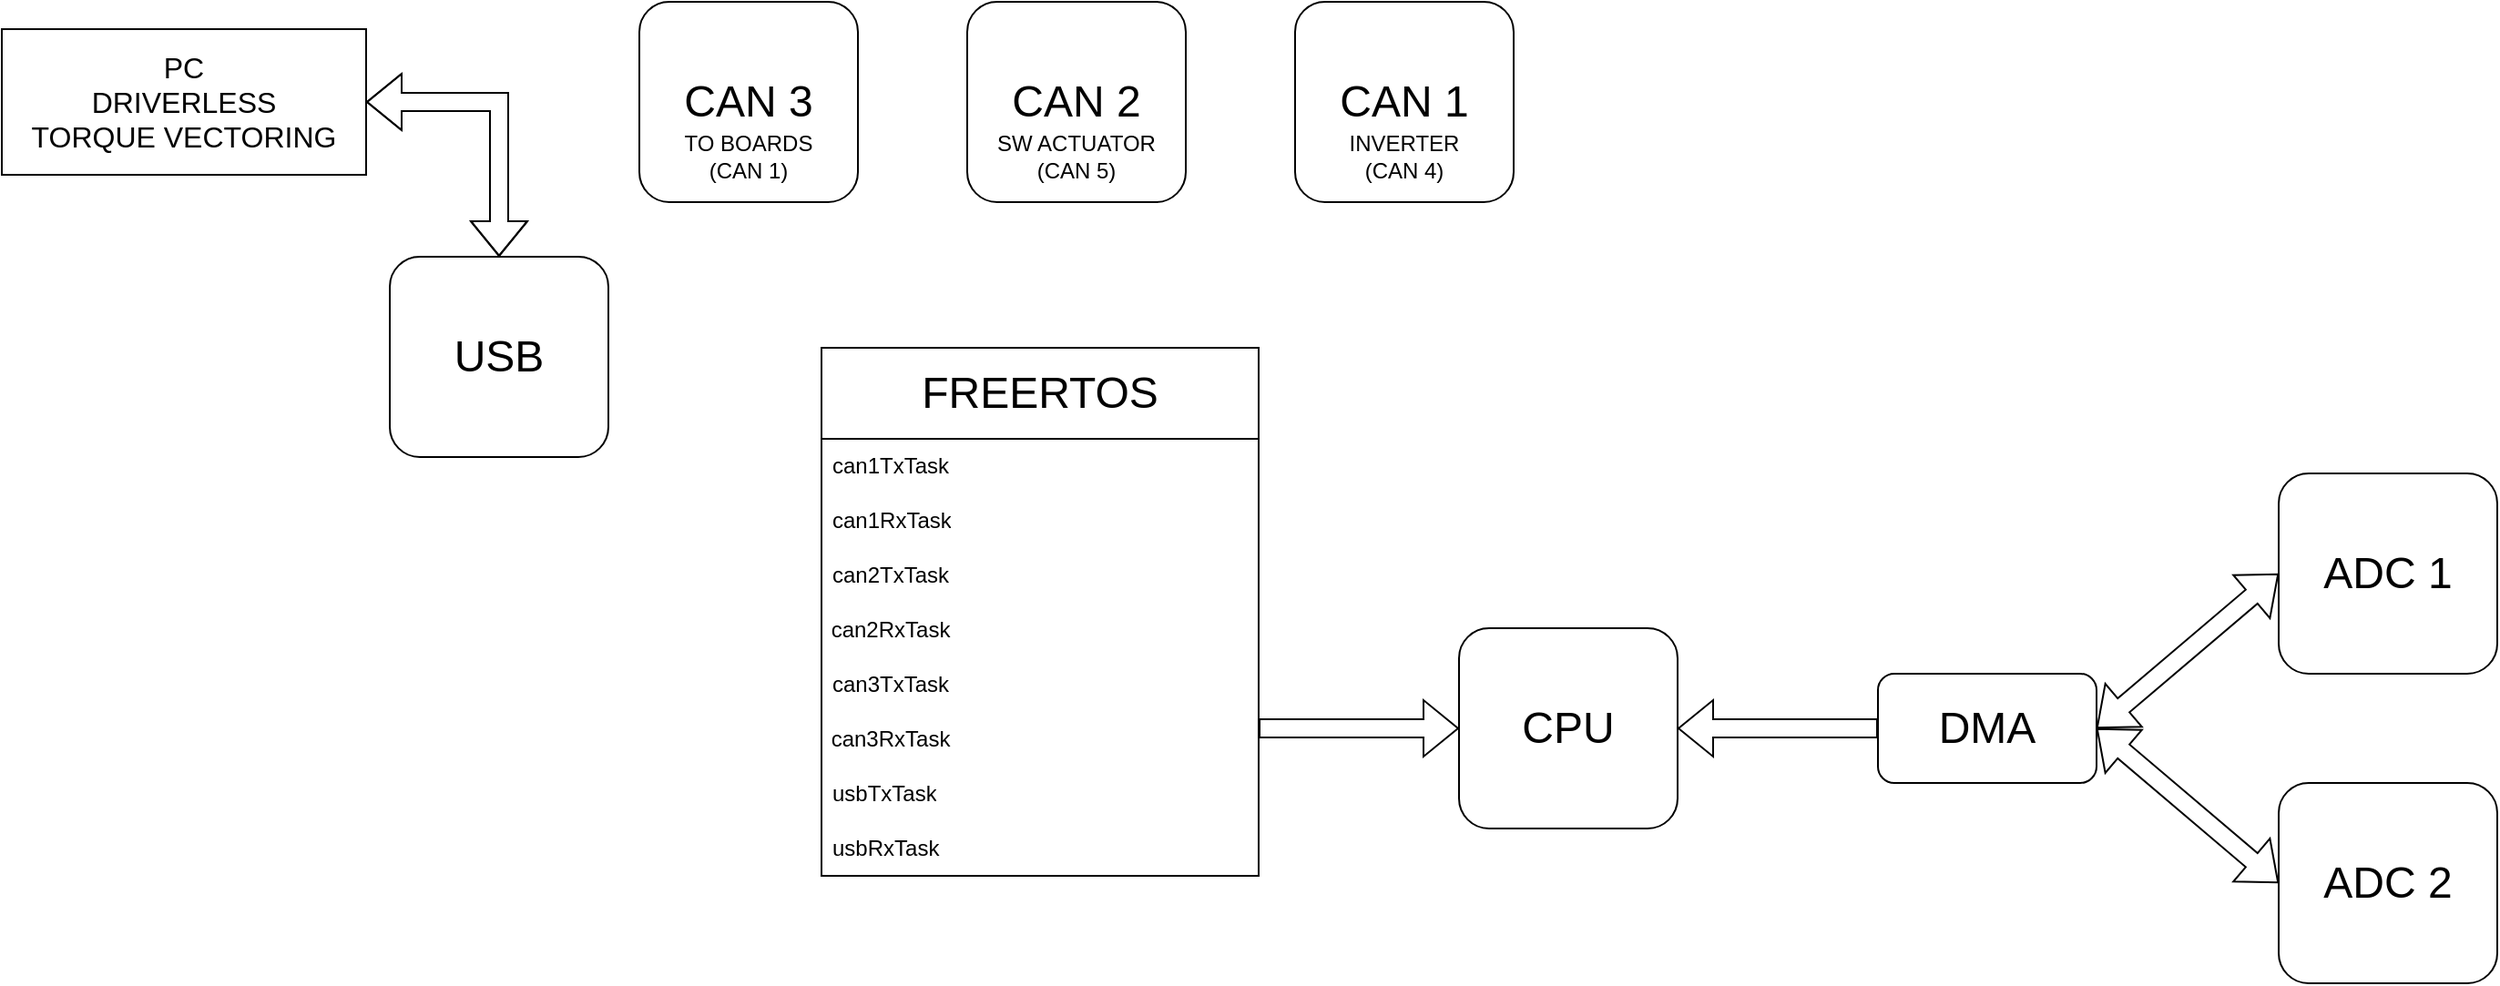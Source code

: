 <mxfile version="21.5.2" type="github">
  <diagram name="Pagina-1" id="WuG5oDFA0w9qseAFticR">
    <mxGraphModel dx="2155" dy="1187" grid="1" gridSize="10" guides="1" tooltips="1" connect="1" arrows="1" fold="1" page="1" pageScale="1" pageWidth="827" pageHeight="1169" math="0" shadow="0">
      <root>
        <mxCell id="0" />
        <mxCell id="1" parent="0" />
        <mxCell id="_rqKJHLwqv8T1QupsVQK-1" value="&lt;font style=&quot;font-size: 24px;&quot;&gt;CPU&lt;/font&gt;" style="rounded=1;whiteSpace=wrap;html=1;" vertex="1" parent="1">
          <mxGeometry x="1000" y="474" width="120" height="110" as="geometry" />
        </mxCell>
        <mxCell id="_rqKJHLwqv8T1QupsVQK-3" value="" style="shape=flexArrow;endArrow=classic;html=1;rounded=0;entryX=0;entryY=0.5;entryDx=0;entryDy=0;exitX=1;exitY=0.5;exitDx=0;exitDy=0;" edge="1" parent="1" target="_rqKJHLwqv8T1QupsVQK-1">
          <mxGeometry width="50" height="50" relative="1" as="geometry">
            <mxPoint x="890" y="529.0" as="sourcePoint" />
            <mxPoint x="810" y="540" as="targetPoint" />
          </mxGeometry>
        </mxCell>
        <mxCell id="_rqKJHLwqv8T1QupsVQK-4" value="&lt;font style=&quot;font-size: 24px;&quot;&gt;DMA&lt;/font&gt;" style="rounded=1;whiteSpace=wrap;html=1;" vertex="1" parent="1">
          <mxGeometry x="1230" y="499" width="120" height="60" as="geometry" />
        </mxCell>
        <mxCell id="_rqKJHLwqv8T1QupsVQK-5" value="&lt;font style=&quot;font-size: 24px;&quot;&gt;ADC 1&lt;br&gt;&lt;/font&gt;" style="rounded=1;whiteSpace=wrap;html=1;" vertex="1" parent="1">
          <mxGeometry x="1450" y="389" width="120" height="110" as="geometry" />
        </mxCell>
        <mxCell id="_rqKJHLwqv8T1QupsVQK-6" value="&lt;font style=&quot;font-size: 24px;&quot;&gt;ADC 2&lt;br&gt;&lt;/font&gt;" style="rounded=1;whiteSpace=wrap;html=1;" vertex="1" parent="1">
          <mxGeometry x="1450" y="559" width="120" height="110" as="geometry" />
        </mxCell>
        <mxCell id="_rqKJHLwqv8T1QupsVQK-7" value="" style="shape=flexArrow;endArrow=classic;startArrow=classic;html=1;rounded=0;entryX=0;entryY=0.5;entryDx=0;entryDy=0;exitX=1;exitY=0.5;exitDx=0;exitDy=0;" edge="1" parent="1" source="_rqKJHLwqv8T1QupsVQK-4" target="_rqKJHLwqv8T1QupsVQK-5">
          <mxGeometry width="100" height="100" relative="1" as="geometry">
            <mxPoint x="730" y="600" as="sourcePoint" />
            <mxPoint x="830" y="500" as="targetPoint" />
          </mxGeometry>
        </mxCell>
        <mxCell id="_rqKJHLwqv8T1QupsVQK-8" value="" style="shape=flexArrow;endArrow=classic;startArrow=classic;html=1;rounded=0;entryX=0;entryY=0.5;entryDx=0;entryDy=0;exitX=1;exitY=0.5;exitDx=0;exitDy=0;" edge="1" parent="1" source="_rqKJHLwqv8T1QupsVQK-4" target="_rqKJHLwqv8T1QupsVQK-6">
          <mxGeometry width="100" height="100" relative="1" as="geometry">
            <mxPoint x="910" y="610" as="sourcePoint" />
            <mxPoint x="1010" y="510" as="targetPoint" />
          </mxGeometry>
        </mxCell>
        <mxCell id="_rqKJHLwqv8T1QupsVQK-9" value="" style="shape=flexArrow;endArrow=classic;html=1;rounded=0;exitX=0;exitY=0.5;exitDx=0;exitDy=0;entryX=1;entryY=0.5;entryDx=0;entryDy=0;" edge="1" parent="1" source="_rqKJHLwqv8T1QupsVQK-4" target="_rqKJHLwqv8T1QupsVQK-1">
          <mxGeometry width="50" height="50" relative="1" as="geometry">
            <mxPoint x="930" y="580" as="sourcePoint" />
            <mxPoint x="980" y="530" as="targetPoint" />
          </mxGeometry>
        </mxCell>
        <mxCell id="_rqKJHLwqv8T1QupsVQK-16" value="&lt;font style=&quot;font-size: 24px;&quot;&gt;FREERTOS&lt;/font&gt;" style="swimlane;fontStyle=0;childLayout=stackLayout;horizontal=1;startSize=50;horizontalStack=0;resizeParent=1;resizeParentMax=0;resizeLast=0;collapsible=1;marginBottom=0;whiteSpace=wrap;html=1;" vertex="1" parent="1">
          <mxGeometry x="650" y="320" width="240" height="290" as="geometry" />
        </mxCell>
        <mxCell id="_rqKJHLwqv8T1QupsVQK-17" value="can1TxTask" style="text;strokeColor=none;fillColor=none;align=left;verticalAlign=middle;spacingLeft=4;spacingRight=4;overflow=hidden;points=[[0,0.5],[1,0.5]];portConstraint=eastwest;rotatable=0;whiteSpace=wrap;html=1;" vertex="1" parent="_rqKJHLwqv8T1QupsVQK-16">
          <mxGeometry y="50" width="240" height="30" as="geometry" />
        </mxCell>
        <mxCell id="_rqKJHLwqv8T1QupsVQK-18" value="can1RxTask" style="text;strokeColor=none;fillColor=none;align=left;verticalAlign=middle;spacingLeft=4;spacingRight=4;overflow=hidden;points=[[0,0.5],[1,0.5]];portConstraint=eastwest;rotatable=0;whiteSpace=wrap;html=1;" vertex="1" parent="_rqKJHLwqv8T1QupsVQK-16">
          <mxGeometry y="80" width="240" height="30" as="geometry" />
        </mxCell>
        <mxCell id="_rqKJHLwqv8T1QupsVQK-19" value="can2TxTask" style="text;strokeColor=none;fillColor=none;align=left;verticalAlign=middle;spacingLeft=4;spacingRight=4;overflow=hidden;points=[[0,0.5],[1,0.5]];portConstraint=eastwest;rotatable=0;whiteSpace=wrap;html=1;" vertex="1" parent="_rqKJHLwqv8T1QupsVQK-16">
          <mxGeometry y="110" width="240" height="30" as="geometry" />
        </mxCell>
        <mxCell id="_rqKJHLwqv8T1QupsVQK-33" value="&amp;nbsp;can2RxTask" style="text;html=1;strokeColor=none;fillColor=none;align=left;verticalAlign=middle;whiteSpace=wrap;rounded=0;" vertex="1" parent="_rqKJHLwqv8T1QupsVQK-16">
          <mxGeometry y="140" width="240" height="30" as="geometry" />
        </mxCell>
        <mxCell id="_rqKJHLwqv8T1QupsVQK-34" value="can3TxTask" style="text;strokeColor=none;fillColor=none;align=left;verticalAlign=middle;spacingLeft=4;spacingRight=4;overflow=hidden;points=[[0,0.5],[1,0.5]];portConstraint=eastwest;rotatable=0;whiteSpace=wrap;html=1;" vertex="1" parent="_rqKJHLwqv8T1QupsVQK-16">
          <mxGeometry y="170" width="240" height="30" as="geometry" />
        </mxCell>
        <mxCell id="_rqKJHLwqv8T1QupsVQK-37" value="&amp;nbsp;can3RxTask" style="text;html=1;strokeColor=none;fillColor=none;align=left;verticalAlign=middle;whiteSpace=wrap;rounded=0;" vertex="1" parent="_rqKJHLwqv8T1QupsVQK-16">
          <mxGeometry y="200" width="240" height="30" as="geometry" />
        </mxCell>
        <mxCell id="_rqKJHLwqv8T1QupsVQK-36" value="usbTxTask" style="text;strokeColor=none;fillColor=none;align=left;verticalAlign=middle;spacingLeft=4;spacingRight=4;overflow=hidden;points=[[0,0.5],[1,0.5]];portConstraint=eastwest;rotatable=0;whiteSpace=wrap;html=1;" vertex="1" parent="_rqKJHLwqv8T1QupsVQK-16">
          <mxGeometry y="230" width="240" height="30" as="geometry" />
        </mxCell>
        <mxCell id="_rqKJHLwqv8T1QupsVQK-35" value="usbRxTask" style="text;strokeColor=none;fillColor=none;align=left;verticalAlign=middle;spacingLeft=4;spacingRight=4;overflow=hidden;points=[[0,0.5],[1,0.5]];portConstraint=eastwest;rotatable=0;whiteSpace=wrap;html=1;" vertex="1" parent="_rqKJHLwqv8T1QupsVQK-16">
          <mxGeometry y="260" width="240" height="30" as="geometry" />
        </mxCell>
        <mxCell id="_rqKJHLwqv8T1QupsVQK-21" value="&lt;font style=&quot;font-size: 24px;&quot;&gt;CAN 1&lt;br&gt;&lt;/font&gt;" style="rounded=1;whiteSpace=wrap;html=1;" vertex="1" parent="1">
          <mxGeometry x="910" y="130" width="120" height="110" as="geometry" />
        </mxCell>
        <mxCell id="_rqKJHLwqv8T1QupsVQK-23" value="INVERTER (CAN 4)" style="text;html=1;strokeColor=none;fillColor=none;align=center;verticalAlign=middle;whiteSpace=wrap;rounded=0;" vertex="1" parent="1">
          <mxGeometry x="940" y="200" width="60" height="30" as="geometry" />
        </mxCell>
        <mxCell id="_rqKJHLwqv8T1QupsVQK-24" value="&lt;font style=&quot;font-size: 24px;&quot;&gt;CAN 2&lt;br&gt;&lt;/font&gt;" style="rounded=1;whiteSpace=wrap;html=1;" vertex="1" parent="1">
          <mxGeometry x="730" y="130" width="120" height="110" as="geometry" />
        </mxCell>
        <mxCell id="_rqKJHLwqv8T1QupsVQK-25" value="SW ACTUATOR&lt;br&gt;(CAN 5)" style="text;html=1;strokeColor=none;fillColor=none;align=center;verticalAlign=middle;whiteSpace=wrap;rounded=0;" vertex="1" parent="1">
          <mxGeometry x="740" y="200" width="100" height="30" as="geometry" />
        </mxCell>
        <mxCell id="_rqKJHLwqv8T1QupsVQK-26" value="&lt;font style=&quot;font-size: 24px;&quot;&gt;CAN 3&lt;br&gt;&lt;/font&gt;" style="rounded=1;whiteSpace=wrap;html=1;" vertex="1" parent="1">
          <mxGeometry x="550" y="130" width="120" height="110" as="geometry" />
        </mxCell>
        <mxCell id="_rqKJHLwqv8T1QupsVQK-27" value="TO BOARDS&lt;br&gt;(CAN 1)" style="text;html=1;strokeColor=none;fillColor=none;align=center;verticalAlign=middle;whiteSpace=wrap;rounded=0;" vertex="1" parent="1">
          <mxGeometry x="560" y="200" width="100" height="30" as="geometry" />
        </mxCell>
        <mxCell id="_rqKJHLwqv8T1QupsVQK-41" value="&lt;font style=&quot;font-size: 24px;&quot;&gt;USB&lt;br&gt;&lt;/font&gt;" style="rounded=1;whiteSpace=wrap;html=1;" vertex="1" parent="1">
          <mxGeometry x="413" y="270" width="120" height="110" as="geometry" />
        </mxCell>
        <mxCell id="_rqKJHLwqv8T1QupsVQK-42" value="&lt;font style=&quot;font-size: 16px;&quot;&gt;PC&lt;br&gt;DRIVERLESS&lt;br&gt;TORQUE VECTORING&lt;/font&gt;" style="rounded=0;whiteSpace=wrap;html=1;" vertex="1" parent="1">
          <mxGeometry x="200" y="145" width="200" height="80" as="geometry" />
        </mxCell>
        <mxCell id="_rqKJHLwqv8T1QupsVQK-44" value="" style="shape=flexArrow;endArrow=classic;startArrow=classic;html=1;rounded=0;exitX=1;exitY=0.5;exitDx=0;exitDy=0;entryX=0.5;entryY=0;entryDx=0;entryDy=0;" edge="1" parent="1" source="_rqKJHLwqv8T1QupsVQK-42" target="_rqKJHLwqv8T1QupsVQK-41">
          <mxGeometry width="100" height="100" relative="1" as="geometry">
            <mxPoint x="910" y="590" as="sourcePoint" />
            <mxPoint x="1010" y="490" as="targetPoint" />
            <Array as="points">
              <mxPoint x="473" y="185" />
            </Array>
          </mxGeometry>
        </mxCell>
      </root>
    </mxGraphModel>
  </diagram>
</mxfile>
